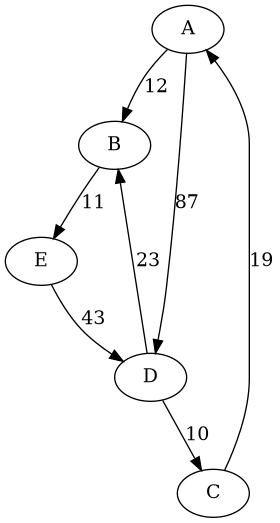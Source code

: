 @startuml
digraph G {
    A -> B [label = 12]
    A -> D [label = 87]
    B -> E [label = 11]
    D -> B [label = 23]
    D -> C [label = 10]
    E -> D [label = 43]
    C -> A [label = 19]
}
@enduml